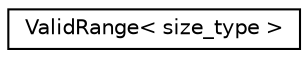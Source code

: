 digraph "Graphical Class Hierarchy"
{
 // LATEX_PDF_SIZE
  edge [fontname="Helvetica",fontsize="10",labelfontname="Helvetica",labelfontsize="10"];
  node [fontname="Helvetica",fontsize="10",shape=record];
  rankdir="LR";
  Node0 [label="ValidRange\< size_type \>",height=0.2,width=0.4,color="black", fillcolor="white", style="filled",URL="$structValidRange.html",tooltip=" "];
}
